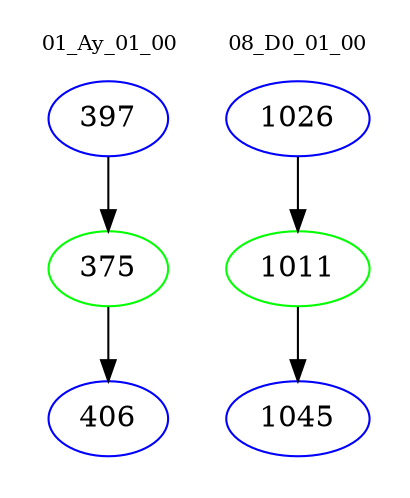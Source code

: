 digraph{
subgraph cluster_0 {
color = white
label = "01_Ay_01_00";
fontsize=10;
T0_397 [label="397", color="blue"]
T0_397 -> T0_375 [color="black"]
T0_375 [label="375", color="green"]
T0_375 -> T0_406 [color="black"]
T0_406 [label="406", color="blue"]
}
subgraph cluster_1 {
color = white
label = "08_D0_01_00";
fontsize=10;
T1_1026 [label="1026", color="blue"]
T1_1026 -> T1_1011 [color="black"]
T1_1011 [label="1011", color="green"]
T1_1011 -> T1_1045 [color="black"]
T1_1045 [label="1045", color="blue"]
}
}
